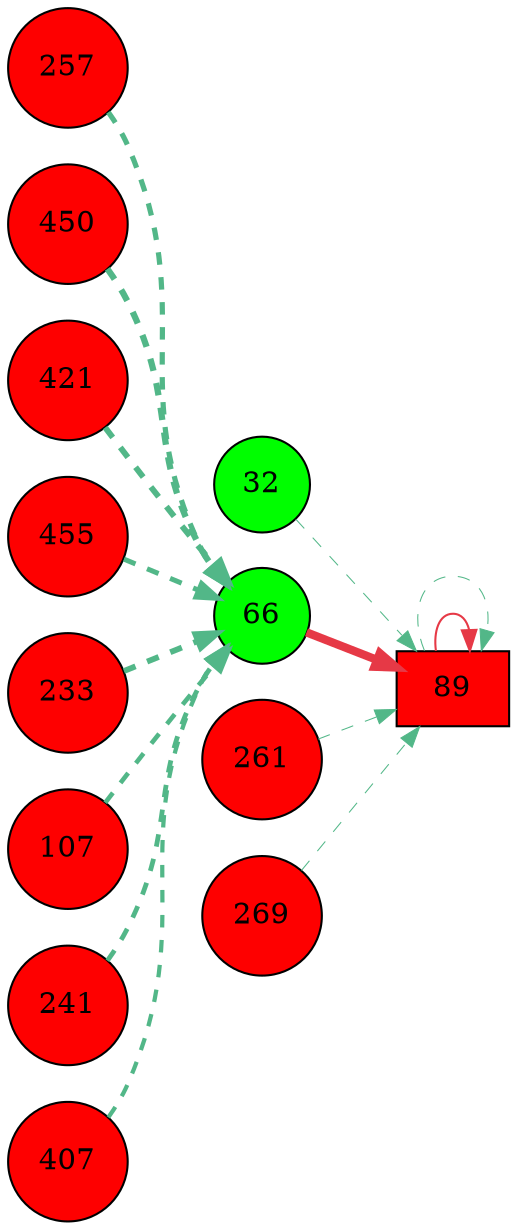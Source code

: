 digraph G{
rankdir=LR;
32 [style=filled, shape=circle, fillcolor="#00fe00", label="32"];
257 [style=filled, shape=circle, fillcolor="#fe0000", label="257"];
66 [style=filled, shape=circle, fillcolor="#00fe00", label="66"];
450 [style=filled, shape=circle, fillcolor="#fe0000", label="450"];
261 [style=filled, shape=circle, fillcolor="#fe0000", label="261"];
421 [style=filled, shape=circle, fillcolor="#fe0000", label="421"];
455 [style=filled, shape=circle, fillcolor="#fe0000", label="455"];
233 [style=filled, shape=circle, fillcolor="#fe0000", label="233"];
107 [style=filled, shape=circle, fillcolor="#fe0000", label="107"];
269 [style=filled, shape=circle, fillcolor="#fe0000", label="269"];
241 [style=filled, shape=circle, fillcolor="#fe0000", label="241"];
407 [style=filled, shape=circle, fillcolor="#fe0000", label="407"];
89 [style=filled, shape=box, fillcolor="#fe0000", label="89"];
66 -> 89 [color="#e63946",penwidth=4.00];
89 -> 89 [color="#e63946",penwidth=1.00];
261 -> 89 [color="#52b788",style=dashed,penwidth=0.50];
269 -> 89 [color="#52b788",style=dashed,penwidth=0.50];
89 -> 89 [color="#52b788",style=dashed,penwidth=0.50];
32 -> 89 [color="#52b788",style=dashed,penwidth=0.50];
450 -> 66 [color="#52b788",style=dashed,penwidth=3.00];
421 -> 66 [color="#52b788",style=dashed,penwidth=2.83];
233 -> 66 [color="#52b788",style=dashed,penwidth=2.79];
257 -> 66 [color="#52b788",style=dashed,penwidth=2.50];
455 -> 66 [color="#52b788",style=dashed,penwidth=2.42];
241 -> 66 [color="#52b788",style=dashed,penwidth=2.30];
107 -> 66 [color="#52b788",style=dashed,penwidth=2.22];
407 -> 66 [color="#52b788",style=dashed,penwidth=2.03];
}